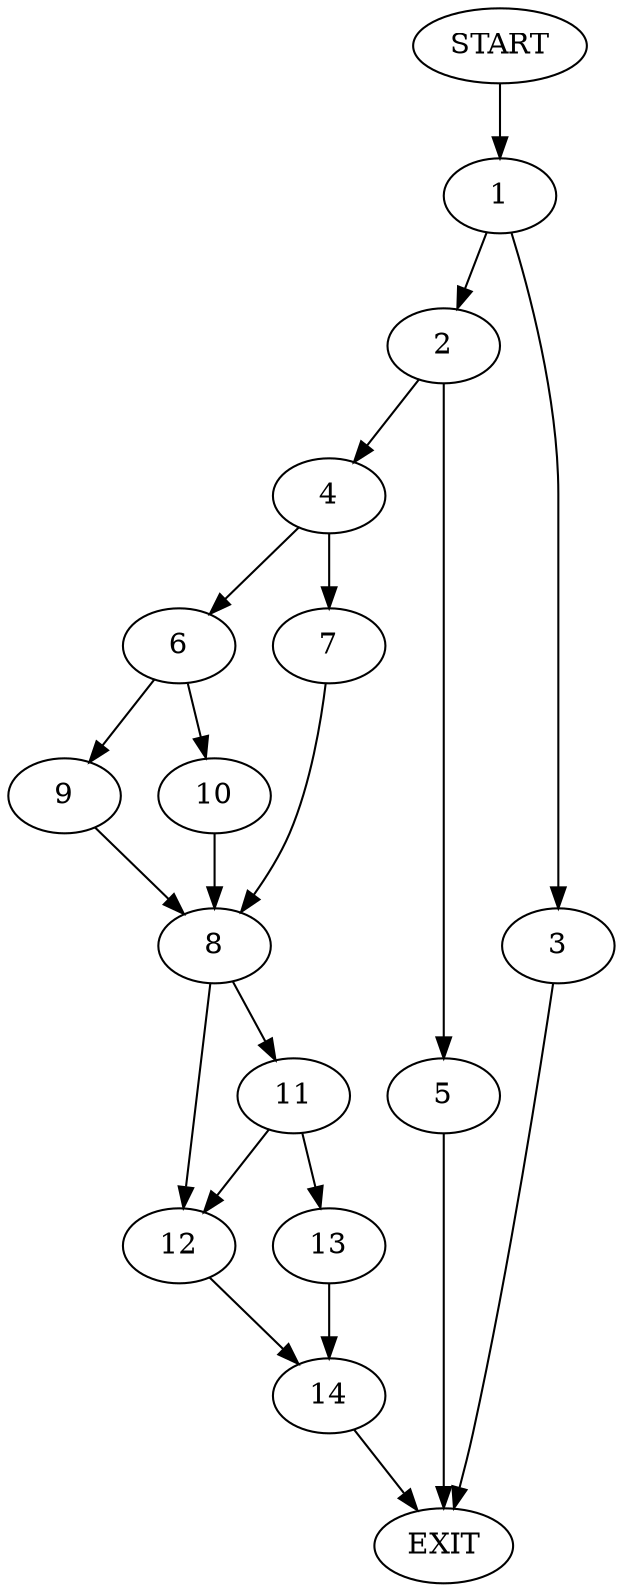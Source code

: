 digraph {
0 [label="START"]
15 [label="EXIT"]
0 -> 1
1 -> 2
1 -> 3
2 -> 4
2 -> 5
3 -> 15
5 -> 15
4 -> 6
4 -> 7
7 -> 8
6 -> 9
6 -> 10
9 -> 8
10 -> 8
8 -> 11
8 -> 12
11 -> 13
11 -> 12
12 -> 14
13 -> 14
14 -> 15
}
